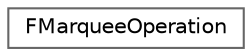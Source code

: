 digraph "Graphical Class Hierarchy"
{
 // INTERACTIVE_SVG=YES
 // LATEX_PDF_SIZE
  bgcolor="transparent";
  edge [fontname=Helvetica,fontsize=10,labelfontname=Helvetica,labelfontsize=10];
  node [fontname=Helvetica,fontsize=10,shape=box,height=0.2,width=0.4];
  rankdir="LR";
  Node0 [id="Node000000",label="FMarqueeOperation",height=0.2,width=0.4,color="grey40", fillcolor="white", style="filled",URL="$d2/d84/structFMarqueeOperation.html",tooltip="Helper for managing marquee operations."];
}
